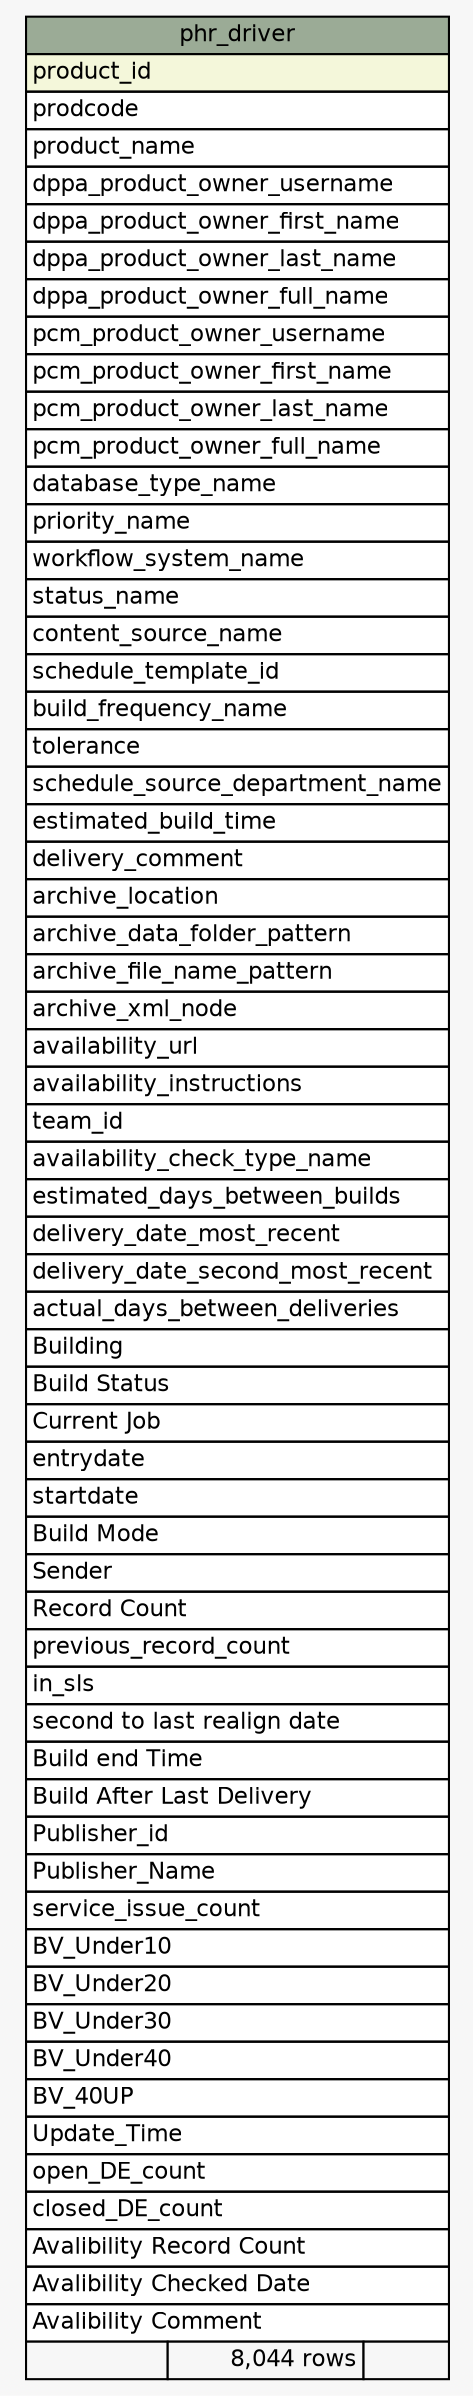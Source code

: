 // dot 2.2.1 on Windows 10 10.0
// SchemaSpy rev 590
digraph "phr_driver" {
  graph [
    rankdir="RL"
    bgcolor="#f7f7f7"
    nodesep="0.18"
    ranksep="0.46"
    fontname="Helvetica"
    fontsize="11"
  ];
  node [
    fontname="Helvetica"
    fontsize="11"
    shape="plaintext"
  ];
  edge [
    arrowsize="0.8"
  ];
  "phr_driver" [
    label=<
    <TABLE BORDER="0" CELLBORDER="1" CELLSPACING="0" BGCOLOR="#ffffff">
      <TR><TD COLSPAN="3" BGCOLOR="#9bab96" ALIGN="CENTER">phr_driver</TD></TR>
      <TR><TD PORT="product_id" COLSPAN="3" BGCOLOR="#f4f7da" ALIGN="LEFT">product_id</TD></TR>
      <TR><TD PORT="prodcode" COLSPAN="3" ALIGN="LEFT">prodcode</TD></TR>
      <TR><TD PORT="product_name" COLSPAN="3" ALIGN="LEFT">product_name</TD></TR>
      <TR><TD PORT="dppa_product_owner_username" COLSPAN="3" ALIGN="LEFT">dppa_product_owner_username</TD></TR>
      <TR><TD PORT="dppa_product_owner_first_name" COLSPAN="3" ALIGN="LEFT">dppa_product_owner_first_name</TD></TR>
      <TR><TD PORT="dppa_product_owner_last_name" COLSPAN="3" ALIGN="LEFT">dppa_product_owner_last_name</TD></TR>
      <TR><TD PORT="dppa_product_owner_full_name" COLSPAN="3" ALIGN="LEFT">dppa_product_owner_full_name</TD></TR>
      <TR><TD PORT="pcm_product_owner_username" COLSPAN="3" ALIGN="LEFT">pcm_product_owner_username</TD></TR>
      <TR><TD PORT="pcm_product_owner_first_name" COLSPAN="3" ALIGN="LEFT">pcm_product_owner_first_name</TD></TR>
      <TR><TD PORT="pcm_product_owner_last_name" COLSPAN="3" ALIGN="LEFT">pcm_product_owner_last_name</TD></TR>
      <TR><TD PORT="pcm_product_owner_full_name" COLSPAN="3" ALIGN="LEFT">pcm_product_owner_full_name</TD></TR>
      <TR><TD PORT="database_type_name" COLSPAN="3" ALIGN="LEFT">database_type_name</TD></TR>
      <TR><TD PORT="priority_name" COLSPAN="3" ALIGN="LEFT">priority_name</TD></TR>
      <TR><TD PORT="workflow_system_name" COLSPAN="3" ALIGN="LEFT">workflow_system_name</TD></TR>
      <TR><TD PORT="status_name" COLSPAN="3" ALIGN="LEFT">status_name</TD></TR>
      <TR><TD PORT="content_source_name" COLSPAN="3" ALIGN="LEFT">content_source_name</TD></TR>
      <TR><TD PORT="schedule_template_id" COLSPAN="3" ALIGN="LEFT">schedule_template_id</TD></TR>
      <TR><TD PORT="build_frequency_name" COLSPAN="3" ALIGN="LEFT">build_frequency_name</TD></TR>
      <TR><TD PORT="tolerance" COLSPAN="3" ALIGN="LEFT">tolerance</TD></TR>
      <TR><TD PORT="schedule_source_department_name" COLSPAN="3" ALIGN="LEFT">schedule_source_department_name</TD></TR>
      <TR><TD PORT="estimated_build_time" COLSPAN="3" ALIGN="LEFT">estimated_build_time</TD></TR>
      <TR><TD PORT="delivery_comment" COLSPAN="3" ALIGN="LEFT">delivery_comment</TD></TR>
      <TR><TD PORT="archive_location" COLSPAN="3" ALIGN="LEFT">archive_location</TD></TR>
      <TR><TD PORT="archive_data_folder_pattern" COLSPAN="3" ALIGN="LEFT">archive_data_folder_pattern</TD></TR>
      <TR><TD PORT="archive_file_name_pattern" COLSPAN="3" ALIGN="LEFT">archive_file_name_pattern</TD></TR>
      <TR><TD PORT="archive_xml_node" COLSPAN="3" ALIGN="LEFT">archive_xml_node</TD></TR>
      <TR><TD PORT="availability_url" COLSPAN="3" ALIGN="LEFT">availability_url</TD></TR>
      <TR><TD PORT="availability_instructions" COLSPAN="3" ALIGN="LEFT">availability_instructions</TD></TR>
      <TR><TD PORT="team_id" COLSPAN="3" ALIGN="LEFT">team_id</TD></TR>
      <TR><TD PORT="availability_check_type_name" COLSPAN="3" ALIGN="LEFT">availability_check_type_name</TD></TR>
      <TR><TD PORT="estimated_days_between_builds" COLSPAN="3" ALIGN="LEFT">estimated_days_between_builds</TD></TR>
      <TR><TD PORT="delivery_date_most_recent" COLSPAN="3" ALIGN="LEFT">delivery_date_most_recent</TD></TR>
      <TR><TD PORT="delivery_date_second_most_recent" COLSPAN="3" ALIGN="LEFT">delivery_date_second_most_recent</TD></TR>
      <TR><TD PORT="actual_days_between_deliveries" COLSPAN="3" ALIGN="LEFT">actual_days_between_deliveries</TD></TR>
      <TR><TD PORT="Building" COLSPAN="3" ALIGN="LEFT">Building</TD></TR>
      <TR><TD PORT="Build Status" COLSPAN="3" ALIGN="LEFT">Build Status</TD></TR>
      <TR><TD PORT="Current Job" COLSPAN="3" ALIGN="LEFT">Current Job</TD></TR>
      <TR><TD PORT="entrydate" COLSPAN="3" ALIGN="LEFT">entrydate</TD></TR>
      <TR><TD PORT="startdate" COLSPAN="3" ALIGN="LEFT">startdate</TD></TR>
      <TR><TD PORT="Build Mode" COLSPAN="3" ALIGN="LEFT">Build Mode</TD></TR>
      <TR><TD PORT="Sender" COLSPAN="3" ALIGN="LEFT">Sender</TD></TR>
      <TR><TD PORT="Record Count" COLSPAN="3" ALIGN="LEFT">Record Count</TD></TR>
      <TR><TD PORT="previous_record_count" COLSPAN="3" ALIGN="LEFT">previous_record_count</TD></TR>
      <TR><TD PORT="in_sls" COLSPAN="3" ALIGN="LEFT">in_sls</TD></TR>
      <TR><TD PORT="second to last realign date" COLSPAN="3" ALIGN="LEFT">second to last realign date</TD></TR>
      <TR><TD PORT="Build end Time" COLSPAN="3" ALIGN="LEFT">Build end Time</TD></TR>
      <TR><TD PORT="Build After Last Delivery" COLSPAN="3" ALIGN="LEFT">Build After Last Delivery</TD></TR>
      <TR><TD PORT="Publisher_id" COLSPAN="3" ALIGN="LEFT">Publisher_id</TD></TR>
      <TR><TD PORT="Publisher_Name" COLSPAN="3" ALIGN="LEFT">Publisher_Name</TD></TR>
      <TR><TD PORT="service_issue_count" COLSPAN="3" ALIGN="LEFT">service_issue_count</TD></TR>
      <TR><TD PORT="BV_Under10" COLSPAN="3" ALIGN="LEFT">BV_Under10</TD></TR>
      <TR><TD PORT="BV_Under20" COLSPAN="3" ALIGN="LEFT">BV_Under20</TD></TR>
      <TR><TD PORT="BV_Under30" COLSPAN="3" ALIGN="LEFT">BV_Under30</TD></TR>
      <TR><TD PORT="BV_Under40" COLSPAN="3" ALIGN="LEFT">BV_Under40</TD></TR>
      <TR><TD PORT="BV_40UP" COLSPAN="3" ALIGN="LEFT">BV_40UP</TD></TR>
      <TR><TD PORT="Update_Time" COLSPAN="3" ALIGN="LEFT">Update_Time</TD></TR>
      <TR><TD PORT="open_DE_count" COLSPAN="3" ALIGN="LEFT">open_DE_count</TD></TR>
      <TR><TD PORT="closed_DE_count" COLSPAN="3" ALIGN="LEFT">closed_DE_count</TD></TR>
      <TR><TD PORT="Avalibility Record Count" COLSPAN="3" ALIGN="LEFT">Avalibility Record Count</TD></TR>
      <TR><TD PORT="Avalibility Checked Date" COLSPAN="3" ALIGN="LEFT">Avalibility Checked Date</TD></TR>
      <TR><TD PORT="Avalibility Comment" COLSPAN="3" ALIGN="LEFT">Avalibility Comment</TD></TR>
      <TR><TD ALIGN="LEFT" BGCOLOR="#f7f7f7">  </TD><TD ALIGN="RIGHT" BGCOLOR="#f7f7f7">8,044 rows</TD><TD ALIGN="RIGHT" BGCOLOR="#f7f7f7">  </TD></TR>
    </TABLE>>
    URL="tables/phr_driver.html"
    tooltip="phr_driver"
  ];
}
